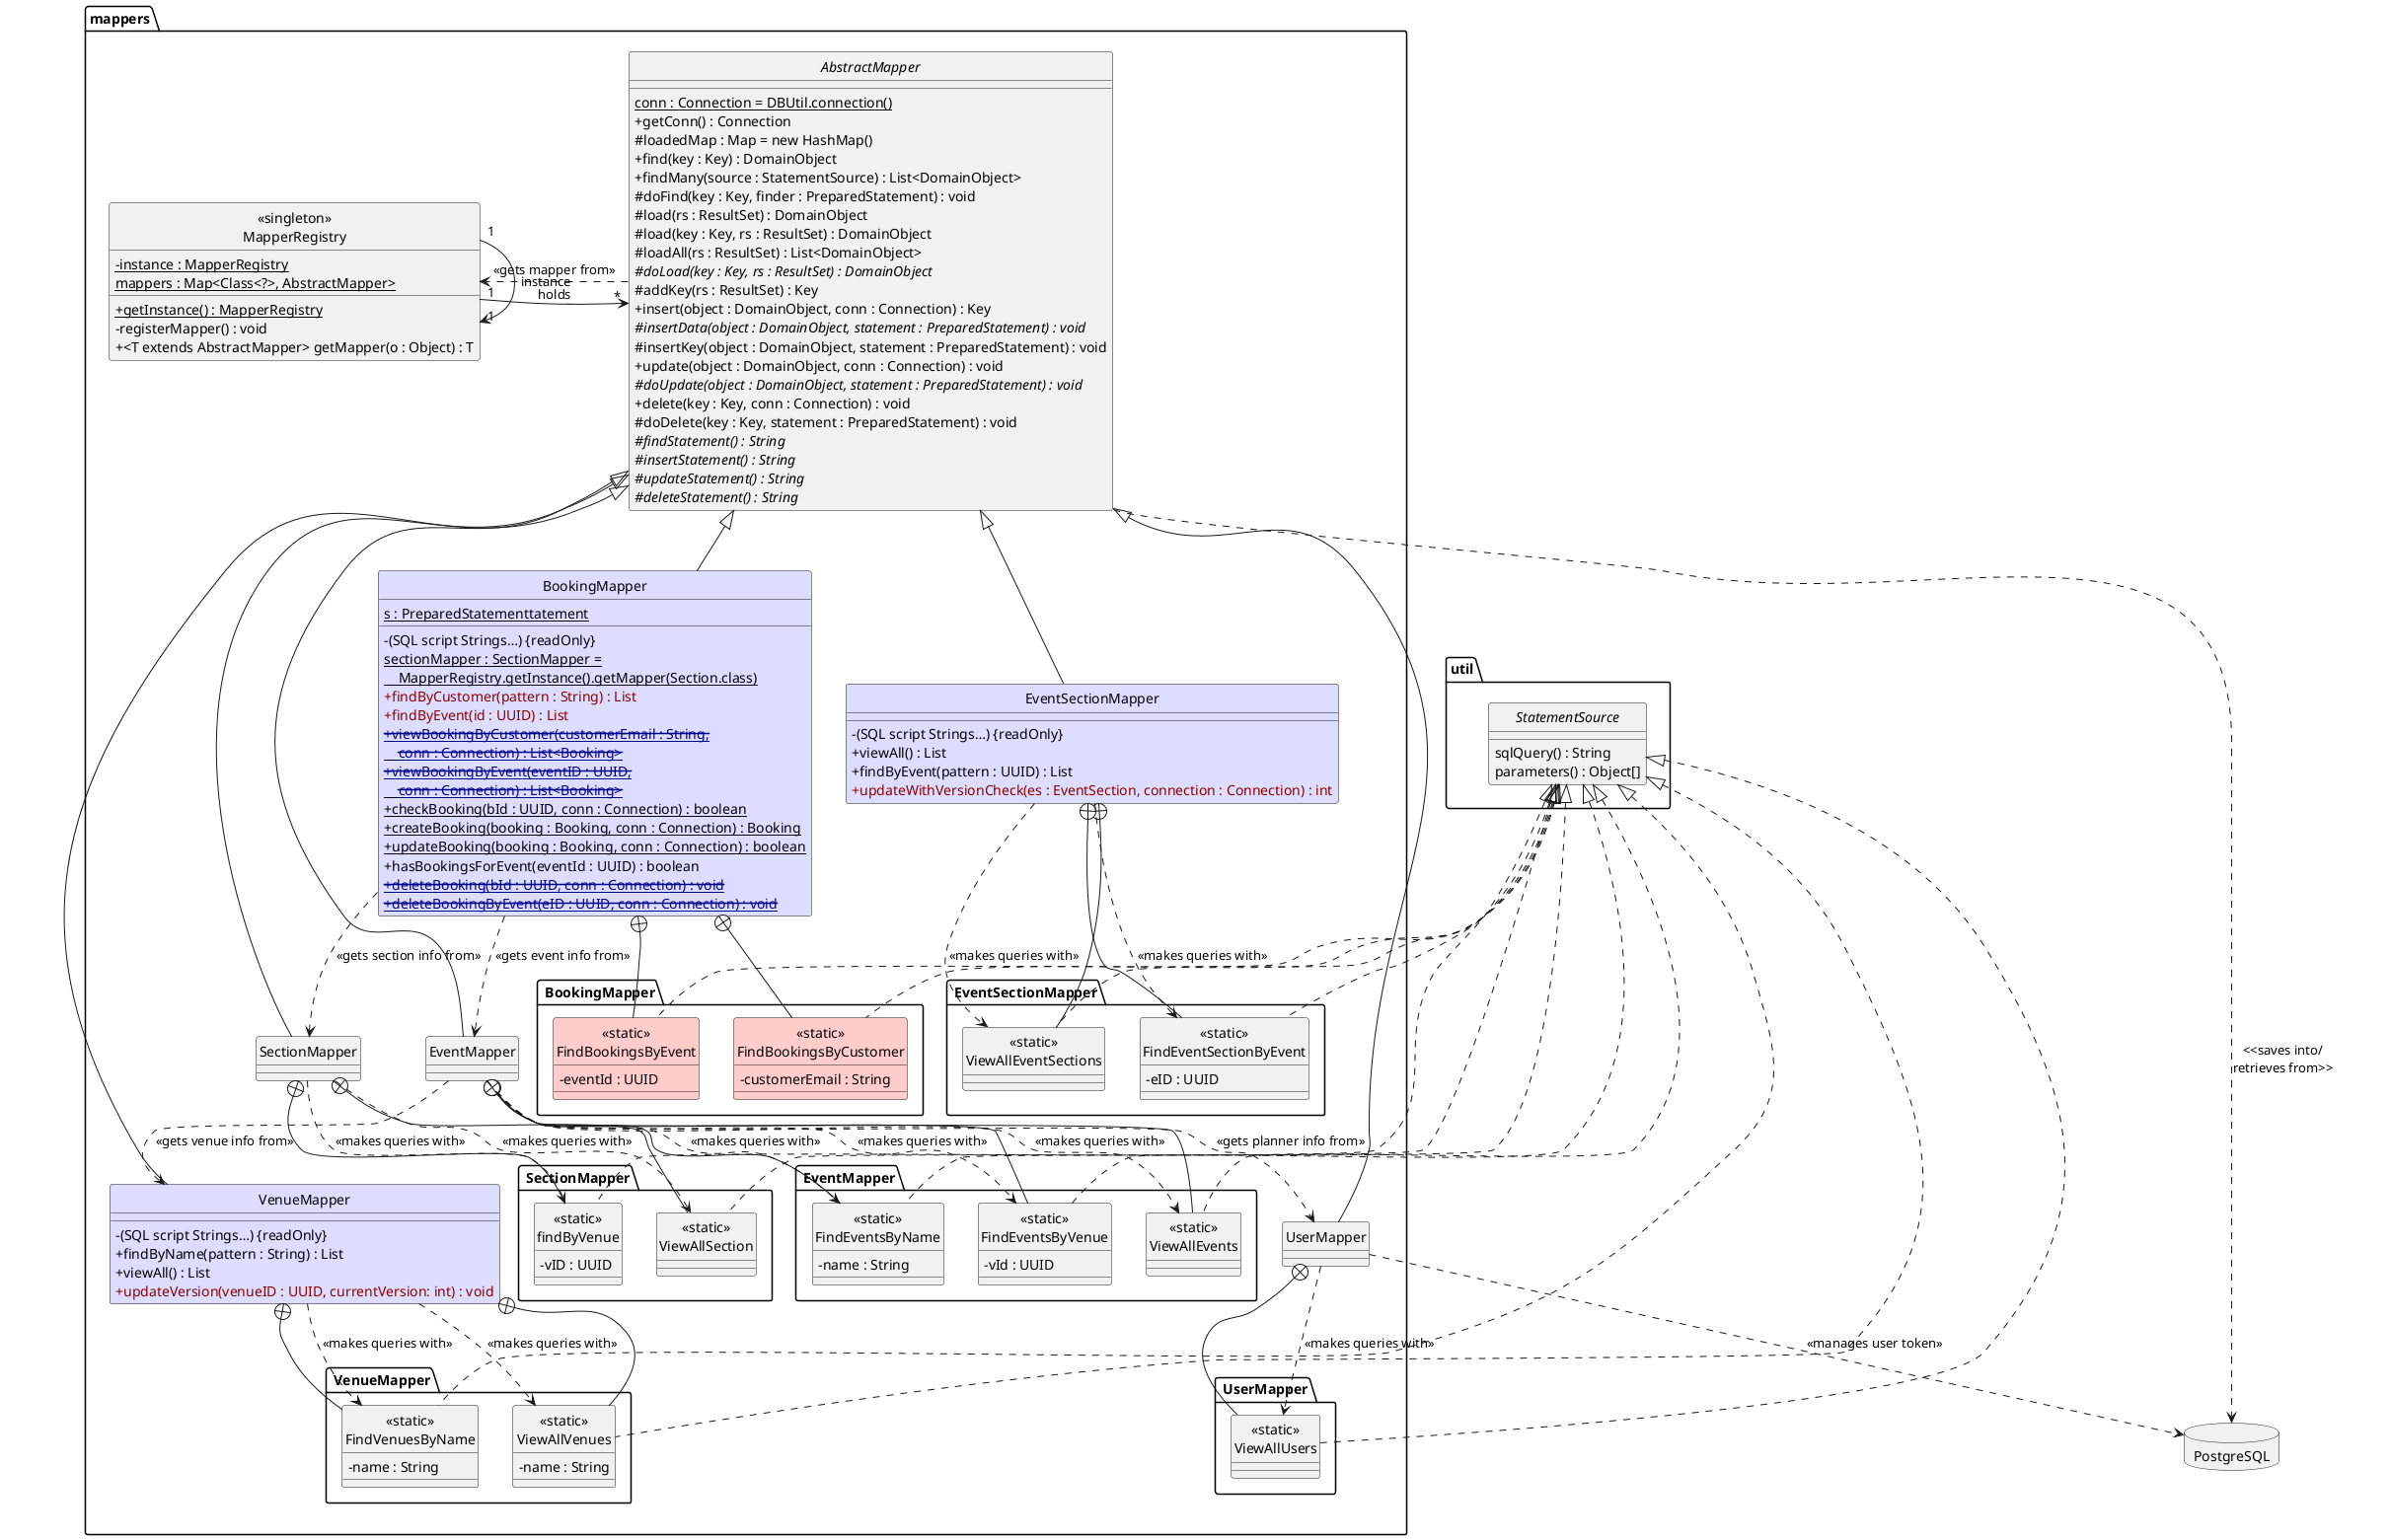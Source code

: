 @startuml
hide circle
allowmixing
skinparam classAttributeIconSize 0

database PostgreSQL

' mappers
abstract mappers.AbstractMapper {
  {static} conn : Connection = DBUtil.connection()
  + getConn() : Connection
  # loadedMap : Map = new HashMap()
  + find(key : Key) : DomainObject
  + findMany(source : StatementSource) : List<DomainObject> 
  # doFind(key : Key, finder : PreparedStatement) : void
  # load(rs : ResultSet) : DomainObject
  # load(key : Key, rs : ResultSet) : DomainObject
  # loadAll(rs : ResultSet) : List<DomainObject> 
  {abstract} # doLoad(key : Key, rs : ResultSet) : DomainObject
  # addKey(rs : ResultSet) : Key
  + insert(object : DomainObject, conn : Connection) : Key
  {abstract} # insertData(object : DomainObject, statement : PreparedStatement) : void
  # insertKey(object : DomainObject, statement : PreparedStatement) : void
  + update(object : DomainObject, conn : Connection) : void
  {abstract} # doUpdate(object : DomainObject, statement : PreparedStatement) : void
  + delete(key : Key, conn : Connection) : void
  # doDelete(key : Key, statement : PreparedStatement) : void
  {abstract} # findStatement() : String
  {abstract} # insertStatement() : String
  {abstract} # updateStatement() : String
  {abstract} # deleteStatement() : String
}
class mappers.BookingMapper #ddddff extends mappers.AbstractMapper {
  - (SQL script Strings…) {readOnly}
  {static} s : PreparedStatementtatement
  {static} sectionMapper : SectionMapper =\n    MapperRegistry.getInstance().getMapper(Section.class)
  <color:darkRed>+findByCustomer(pattern : String) : List
  <color:darkRed>+findByEvent(id : UUID) : List
  <color:darkBlue>--+{static} viewBookingByCustomer(customerEmail : String,--\n    <color:darkBlue>--conn : Connection) : List<Booking>--
  <color:darkBlue>--+{static} viewBookingByEvent(eventID : UUID,--\n    <color:darkBlue>--conn : Connection) : List<Booking>--
  + {static} checkBooking(bId : UUID, conn : Connection) : boolean
  + {static} createBooking(booking : Booking, conn : Connection) : Booking 
  + {static} updateBooking(booking : Booking, conn : Connection) : boolean
  + hasBookingsForEvent(eventId : UUID) : boolean
  <color:darkRed><color:darkBlue>--+{static} deleteBooking(bId : UUID, conn : Connection) : void--
  <color:darkBlue>--+{static} deleteBookingByEvent(eID : UUID, conn : Connection) : void--
}
class "mappers. BookingMapper.«static»\nFindBookingsByCustomer" #ffcccc implements util.StatementSource {
  - customerEmail : String
}
mappers.BookingMapper +-- "mappers. BookingMapper.«static»\nFindBookingsByCustomer"
class "mappers. BookingMapper.«static»\nFindBookingsByEvent" #ffcccc implements util.StatementSource {
  - eventId : UUID
}
mappers.BookingMapper +-- "mappers. BookingMapper.«static»\nFindBookingsByEvent"
class mappers.EventMapper extends mappers.AbstractMapper {
}
class "mappers. EventMapper.«static»\nViewAllEvents" implements util.StatementSource {
}
mappers.EventMapper +-- "mappers. EventMapper.«static»\nViewAllEvents"
class "mappers. EventMapper.«static»\nFindEventsByName" implements util.StatementSource {
  - name : String
}
mappers.EventMapper +-- "mappers. EventMapper.«static»\nFindEventsByName"
class "mappers. EventMapper.«static»\nFindEventsByVenue" implements util.StatementSource {
  - vId : UUID
}
mappers.EventMapper +-- "mappers. EventMapper.«static»\nFindEventsByVenue"

class mappers.EventSectionMapper #ddddff extends mappers.AbstractMapper {
  - (SQL script Strings…) {readOnly}
  + viewAll() : List
  + findByEvent(pattern : UUID) : List
  <color:darkRed>+updateWithVersionCheck(es : EventSection, connection : Connection) : int
}
class "mappers. EventSectionMapper.«static»\nViewAllEventSections" implements util.StatementSource {
}
mappers.EventSectionMapper +-- "mappers. EventSectionMapper.«static»\nViewAllEventSections"
class "mappers. EventSectionMapper.«static»\nFindEventSectionByEvent" implements util.StatementSource {
  - eID : UUID
}
mappers.EventSectionMapper +-- "mappers. EventSectionMapper.«static»\nFindEventSectionByEvent"

class "mappers.<<singleton>>\nMapperRegistry" {
  - {static} instance : MapperRegistry
  {static} mappers : Map<Class<?>, AbstractMapper>
  + {static} getInstance() : MapperRegistry
  - registerMapper() : void
  + <T extends AbstractMapper> getMapper(o : Object) : T
}

class mappers.SectionMapper extends mappers.AbstractMapper {
}
class "mappers. SectionMapper.«static»\nViewAllSection" implements util.StatementSource {}
mappers.SectionMapper +-- "mappers. SectionMapper.«static»\nViewAllSection"
class "mappers. SectionMapper.«static»\nfindByVenue" implements util.StatementSource {
  - vID : UUID
}
mappers.SectionMapper +-- "mappers. SectionMapper.«static»\nfindByVenue"

class mappers.UserMapper extends mappers.AbstractMapper {
}
class "mappers. UserMapper.«static»\nViewAllUsers" implements util.StatementSource {
}
mappers.UserMapper +-- "mappers. UserMapper.«static»\nViewAllUsers"

class mappers.VenueMapper #ddddff extends mappers.AbstractMapper {
  - (SQL script Strings…) {readOnly}
  + findByName(pattern : String) : List
  + viewAll() : List
  <color:darkRed>+updateVersion(venueID : UUID, currentVersion: int) : void
}
class "mappers. VenueMapper.«static»\nFindVenuesByName" implements util.StatementSource {
  - name : String
}
mappers.VenueMapper +-- "mappers. VenueMapper.«static»\nFindVenuesByName"
class "mappers. VenueMapper.«static»\nViewAllVenues" implements util.StatementSource {
  - name : String
}
mappers.VenueMapper +-- "mappers. VenueMapper.«static»\nViewAllVenues"


' util
interface util.StatementSource {
  sqlQuery() : String 
  parameters() : Object[]
}

"mappers.<<singleton>>\nMapperRegistry" "1"-->"*" mappers.AbstractMapper : holds
"mappers.<<singleton>>\nMapperRegistry" "1"-->"1" "mappers.<<singleton>>\nMapperRegistry" : instance
mappers.AbstractMapper ..> "mappers.<<singleton>>\nMapperRegistry" : <<gets mapper from>>
mappers.BookingMapper ..> mappers.EventMapper : <<gets event info from>>
mappers.BookingMapper ..> mappers.SectionMapper : <<gets section info from>>
mappers.EventMapper ..> mappers.VenueMapper : <<gets venue info from>>
mappers.EventMapper ..> mappers.UserMapper : <<gets planner info from>>

mappers.EventMapper ..> "mappers. EventMapper.«static»\nViewAllEvents" : <<makes queries with>>
mappers.EventMapper ..> "mappers. EventMapper.«static»\nFindEventsByName" : <<makes queries with>>
mappers.EventMapper ..> "mappers. EventMapper.«static»\nFindEventsByVenue" : <<makes queries with>>

mappers.EventSectionMapper ..> "mappers. EventSectionMapper.«static»\nViewAllEventSections" : <<makes queries with>>
mappers.EventSectionMapper ..> "mappers. EventSectionMapper.«static»\nFindEventSectionByEvent" : <<makes queries with>>

mappers.SectionMapper ..> "mappers. SectionMapper.«static»\nViewAllSection" : <<makes queries with>>
mappers.SectionMapper ..> "mappers. SectionMapper.«static»\nfindByVenue" : <<makes queries with>>

mappers.UserMapper ..> "mappers. UserMapper.«static»\nViewAllUsers" : <<makes queries with>>

mappers.VenueMapper ..> "mappers. VenueMapper.«static»\nFindVenuesByName" : <<makes queries with>>
mappers.VenueMapper ..> "mappers. VenueMapper.«static»\nViewAllVenues" : <<makes queries with>>

mappers.AbstractMapper ..> PostgreSQL : "<<saves into/\nretrieves from>>"
mappers.UserMapper ..> PostgreSQL : <<manages user token>>

"mappers. UserMapper.«static»\nViewAllUsers" -[hidden]d-> util.StatementSource
mappers.EventMapper -[hidden]d-> mappers.AbstractMapper
mappers.SectionMapper -[hidden]l-> mappers.AbstractMapper
"mappers.<<singleton>>\nMapperRegistry" -[hidden]l-> mappers.AbstractMapper
mappers.AbstractMapper -[hidden]r-> PostgreSQL
mappers -[hidden]d-> util
mappers -[hidden]d-> util.StatementSource
mappers.UserMapper -[hidden]d-> util.StatementSource

@enduml